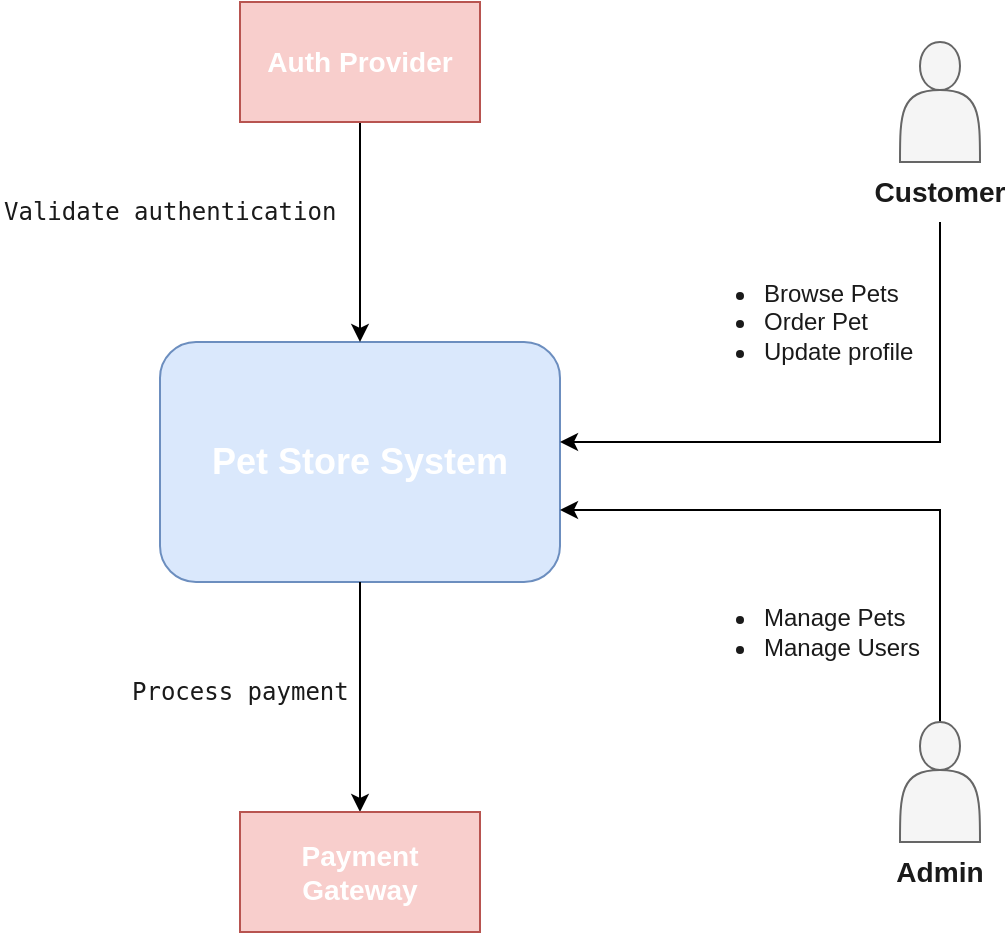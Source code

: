 <mxfile version="20.2.2" type="device"><diagram id="idqhnTal2Vg4JUPSNjgy" name="Page-1"><mxGraphModel dx="946" dy="589" grid="1" gridSize="10" guides="1" tooltips="1" connect="1" arrows="1" fold="1" page="1" pageScale="1" pageWidth="827" pageHeight="1169" math="0" shadow="0"><root><mxCell id="0"/><mxCell id="1" parent="0"/><mxCell id="1ndnLdJ71lCSS5pZQe4O-1" value="&lt;h2&gt;&lt;font color=&quot;#ffffff&quot;&gt;Pet Store System&lt;/font&gt;&lt;/h2&gt;" style="rounded=1;whiteSpace=wrap;html=1;fillColor=#dae8fc;strokeColor=#6c8ebf;" vertex="1" parent="1"><mxGeometry x="300" y="240" width="200" height="120" as="geometry"/></mxCell><mxCell id="1ndnLdJ71lCSS5pZQe4O-9" style="edgeStyle=orthogonalEdgeStyle;rounded=0;orthogonalLoop=1;jettySize=auto;html=1;entryX=1;entryY=0.7;entryDx=0;entryDy=0;entryPerimeter=0;fontColor=#1A1A1A;exitX=0.5;exitY=0;exitDx=0;exitDy=0;" edge="1" parent="1" source="1ndnLdJ71lCSS5pZQe4O-3" target="1ndnLdJ71lCSS5pZQe4O-1"><mxGeometry relative="1" as="geometry"/></mxCell><mxCell id="1ndnLdJ71lCSS5pZQe4O-10" style="edgeStyle=orthogonalEdgeStyle;rounded=0;orthogonalLoop=1;jettySize=auto;html=1;fontColor=#1A1A1A;exitX=0.5;exitY=1;exitDx=0;exitDy=0;" edge="1" parent="1" source="1ndnLdJ71lCSS5pZQe4O-5" target="1ndnLdJ71lCSS5pZQe4O-1"><mxGeometry relative="1" as="geometry"><Array as="points"><mxPoint x="690" y="290"/></Array></mxGeometry></mxCell><mxCell id="1ndnLdJ71lCSS5pZQe4O-12" style="edgeStyle=orthogonalEdgeStyle;rounded=0;orthogonalLoop=1;jettySize=auto;html=1;entryX=0.5;entryY=0;entryDx=0;entryDy=0;fontColor=#FFFFFF;" edge="1" parent="1" source="1ndnLdJ71lCSS5pZQe4O-11" target="1ndnLdJ71lCSS5pZQe4O-1"><mxGeometry relative="1" as="geometry"/></mxCell><mxCell id="1ndnLdJ71lCSS5pZQe4O-17" value="" style="group" vertex="1" connectable="0" parent="1"><mxGeometry x="220" y="70" width="240" height="130" as="geometry"/></mxCell><mxCell id="1ndnLdJ71lCSS5pZQe4O-11" value="&lt;h3&gt;&lt;font color=&quot;#ffffff&quot;&gt;Auth Provider&lt;/font&gt;&lt;/h3&gt;" style="rounded=0;whiteSpace=wrap;html=1;fillColor=#f8cecc;strokeColor=#b85450;" vertex="1" parent="1ndnLdJ71lCSS5pZQe4O-17"><mxGeometry x="120" width="120" height="60" as="geometry"/></mxCell><mxCell id="1ndnLdJ71lCSS5pZQe4O-13" value="&lt;p style=&quot;line-height: 1.2;&quot;&gt;&lt;/p&gt;&lt;pre&gt;&lt;font color=&quot;#1a1a1a&quot;&gt;Validate &lt;/font&gt;&lt;font color=&quot;#1a1a1a&quot;&gt;authentication&lt;/font&gt;&lt;/pre&gt;&lt;p&gt;&lt;/p&gt;" style="text;html=1;align=left;verticalAlign=middle;resizable=0;points=[];autosize=1;strokeColor=none;fillColor=none;fontColor=#FFFFFF;" vertex="1" parent="1ndnLdJ71lCSS5pZQe4O-17"><mxGeometry y="80" width="190" height="50" as="geometry"/></mxCell><mxCell id="1ndnLdJ71lCSS5pZQe4O-21" style="edgeStyle=orthogonalEdgeStyle;rounded=0;orthogonalLoop=1;jettySize=auto;html=1;entryX=0.5;entryY=1;entryDx=0;entryDy=0;fontColor=#1A1A1A;verticalAlign=top;startArrow=classic;startFill=1;endArrow=none;endFill=0;" edge="1" parent="1" source="1ndnLdJ71lCSS5pZQe4O-19" target="1ndnLdJ71lCSS5pZQe4O-1"><mxGeometry relative="1" as="geometry"/></mxCell><mxCell id="1ndnLdJ71lCSS5pZQe4O-22" value="" style="group" vertex="1" connectable="0" parent="1"><mxGeometry x="284" y="390" width="176" height="145" as="geometry"/></mxCell><mxCell id="1ndnLdJ71lCSS5pZQe4O-19" value="&lt;h3&gt;&lt;font color=&quot;#ffffff&quot;&gt;Payment Gateway&lt;/font&gt;&lt;/h3&gt;" style="rounded=0;whiteSpace=wrap;html=1;fillColor=#f8cecc;strokeColor=#b85450;" vertex="1" parent="1ndnLdJ71lCSS5pZQe4O-22"><mxGeometry x="56" y="85" width="120" height="60" as="geometry"/></mxCell><mxCell id="1ndnLdJ71lCSS5pZQe4O-20" value="&lt;p style=&quot;line-height: 1.2;&quot;&gt;&lt;/p&gt;&lt;pre&gt;&lt;font color=&quot;#1a1a1a&quot;&gt;Process payment&lt;/font&gt;&lt;/pre&gt;&lt;p&gt;&lt;/p&gt;" style="text;html=1;align=left;verticalAlign=middle;resizable=0;points=[];autosize=1;strokeColor=none;fillColor=none;fontColor=#FFFFFF;" vertex="1" parent="1ndnLdJ71lCSS5pZQe4O-22"><mxGeometry width="130" height="50" as="geometry"/></mxCell><mxCell id="1ndnLdJ71lCSS5pZQe4O-24" value="" style="group" vertex="1" connectable="0" parent="1"><mxGeometry x="560" y="90" width="160" height="180" as="geometry"/></mxCell><mxCell id="1ndnLdJ71lCSS5pZQe4O-7" value="" style="group" vertex="1" connectable="0" parent="1ndnLdJ71lCSS5pZQe4O-24"><mxGeometry x="100" width="60" height="90" as="geometry"/></mxCell><mxCell id="1ndnLdJ71lCSS5pZQe4O-4" value="" style="shape=actor;whiteSpace=wrap;html=1;fontColor=#333333;fillColor=#f5f5f5;strokeColor=#666666;" vertex="1" parent="1ndnLdJ71lCSS5pZQe4O-7"><mxGeometry x="10" width="40" height="60" as="geometry"/></mxCell><mxCell id="1ndnLdJ71lCSS5pZQe4O-5" value="&lt;h3&gt;&lt;font color=&quot;#1a1a1a&quot;&gt;Customer&lt;/font&gt;&lt;/h3&gt;" style="text;html=1;strokeColor=none;fillColor=none;align=center;verticalAlign=middle;whiteSpace=wrap;rounded=0;fontColor=#FFFFFF;" vertex="1" parent="1ndnLdJ71lCSS5pZQe4O-7"><mxGeometry y="60" width="60" height="30" as="geometry"/></mxCell><mxCell id="1ndnLdJ71lCSS5pZQe4O-23" value="&lt;ul&gt;&lt;li&gt;Browse Pets&lt;/li&gt;&lt;li&gt;Order Pet&lt;/li&gt;&lt;li style=&quot;&quot;&gt;Update profile&lt;/li&gt;&lt;/ul&gt;" style="text;html=1;align=left;verticalAlign=middle;resizable=0;points=[];autosize=1;strokeColor=none;fillColor=none;fontColor=#1A1A1A;" vertex="1" parent="1ndnLdJ71lCSS5pZQe4O-24"><mxGeometry y="100" width="140" height="80" as="geometry"/></mxCell><mxCell id="1ndnLdJ71lCSS5pZQe4O-27" value="" style="group" vertex="1" connectable="0" parent="1"><mxGeometry x="560" y="350" width="160" height="170" as="geometry"/></mxCell><mxCell id="1ndnLdJ71lCSS5pZQe4O-8" value="" style="group" vertex="1" connectable="0" parent="1ndnLdJ71lCSS5pZQe4O-27"><mxGeometry x="100" y="80" width="60" height="90" as="geometry"/></mxCell><mxCell id="1ndnLdJ71lCSS5pZQe4O-3" value="" style="shape=actor;whiteSpace=wrap;html=1;fontColor=#333333;fillColor=#f5f5f5;strokeColor=#666666;" vertex="1" parent="1ndnLdJ71lCSS5pZQe4O-8"><mxGeometry x="10" width="40" height="60" as="geometry"/></mxCell><mxCell id="1ndnLdJ71lCSS5pZQe4O-6" value="&lt;h3&gt;&lt;font color=&quot;#1a1a1a&quot;&gt;Admin&lt;/font&gt;&lt;/h3&gt;" style="text;html=1;strokeColor=none;fillColor=none;align=center;verticalAlign=middle;whiteSpace=wrap;rounded=0;fontColor=#FFFFFF;" vertex="1" parent="1ndnLdJ71lCSS5pZQe4O-8"><mxGeometry y="60" width="60" height="30" as="geometry"/></mxCell><mxCell id="1ndnLdJ71lCSS5pZQe4O-26" value="&lt;ul&gt;&lt;li&gt;Manage Pets&lt;/li&gt;&lt;li&gt;Manage Users&lt;/li&gt;&lt;/ul&gt;" style="text;html=1;align=left;verticalAlign=middle;resizable=0;points=[];autosize=1;strokeColor=none;fillColor=none;fontColor=#1A1A1A;" vertex="1" parent="1ndnLdJ71lCSS5pZQe4O-27"><mxGeometry width="140" height="70" as="geometry"/></mxCell></root></mxGraphModel></diagram></mxfile>